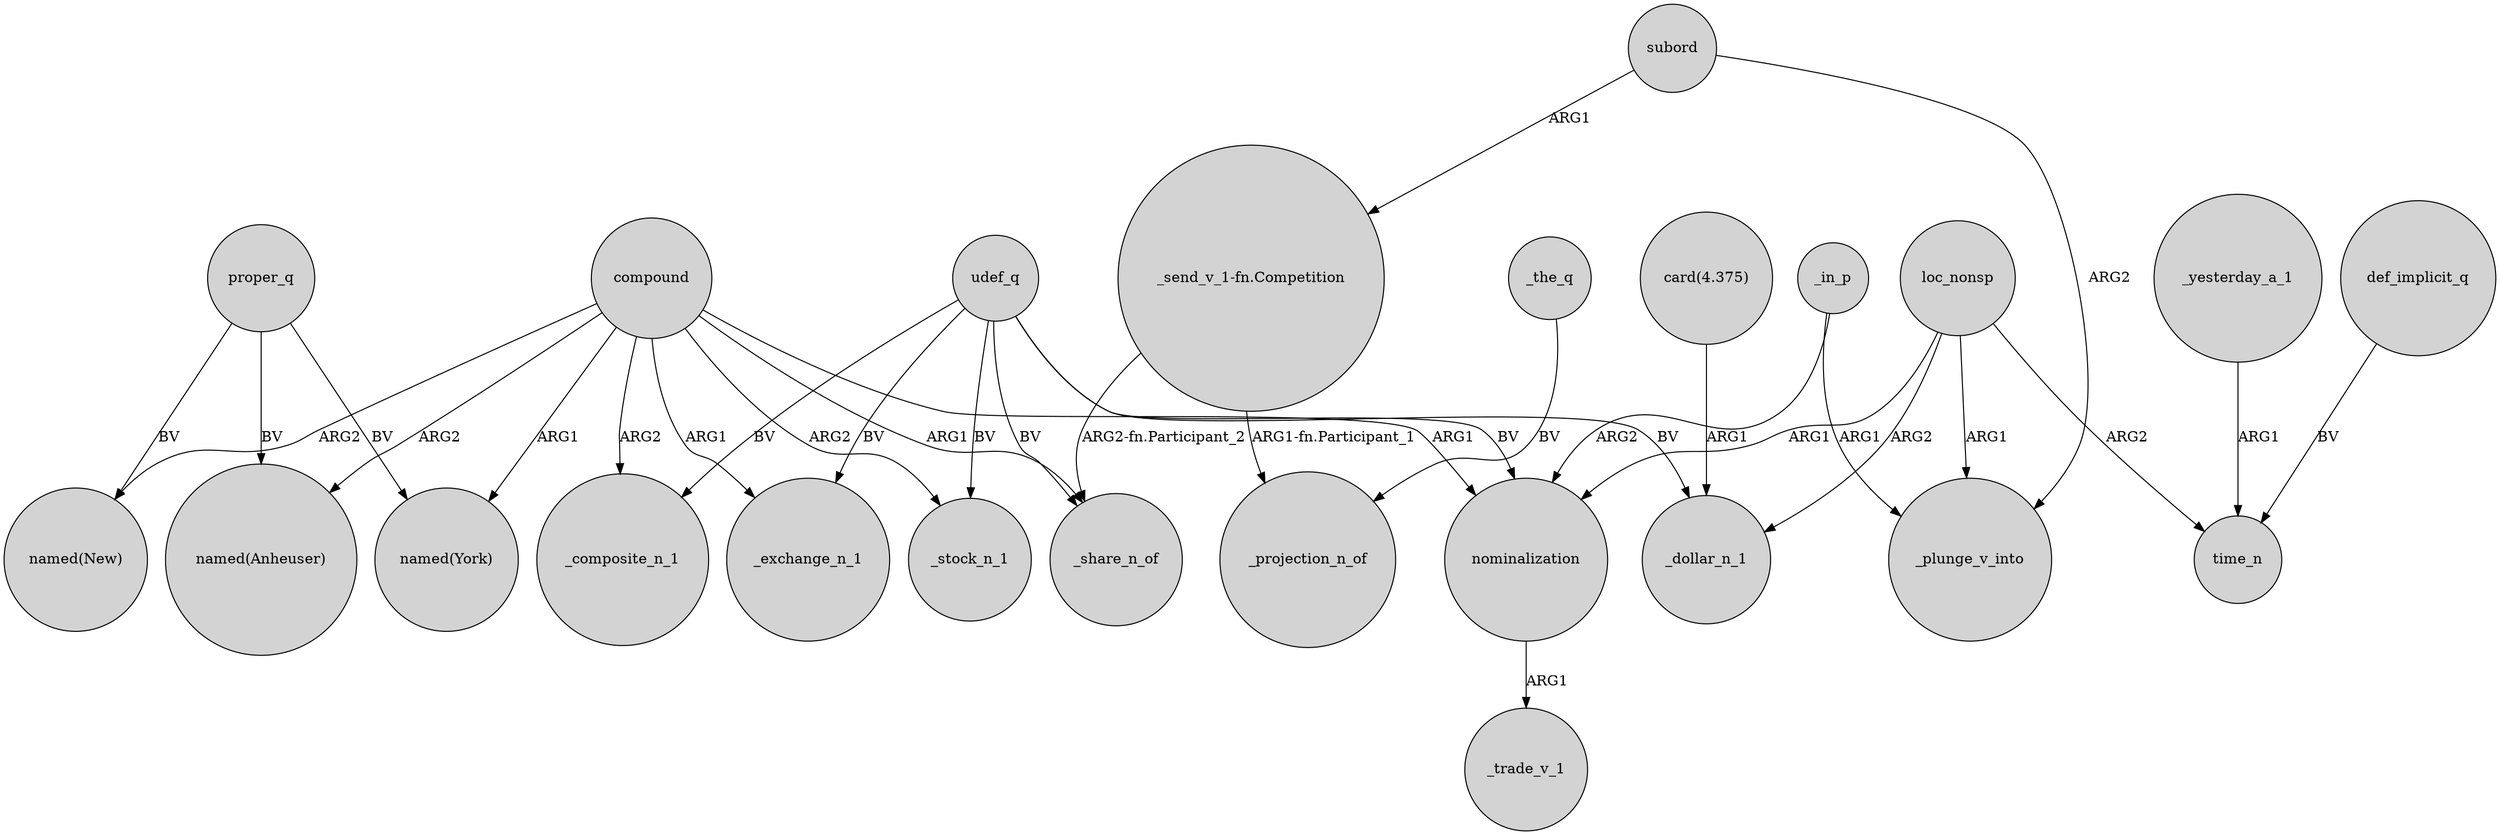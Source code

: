 digraph {
	node [shape=circle style=filled]
	"_send_v_1-fn.Competition" -> _share_n_of [label="ARG2-fn.Participant_2"]
	subord -> "_send_v_1-fn.Competition" [label=ARG1]
	_the_q -> _projection_n_of [label=BV]
	"card(4.375)" -> _dollar_n_1 [label=ARG1]
	loc_nonsp -> _dollar_n_1 [label=ARG2]
	compound -> "named(New)" [label=ARG2]
	compound -> _share_n_of [label=ARG1]
	subord -> _plunge_v_into [label=ARG2]
	proper_q -> "named(New)" [label=BV]
	udef_q -> nominalization [label=BV]
	udef_q -> _exchange_n_1 [label=BV]
	_yesterday_a_1 -> time_n [label=ARG1]
	loc_nonsp -> nominalization [label=ARG1]
	proper_q -> "named(Anheuser)" [label=BV]
	compound -> _exchange_n_1 [label=ARG1]
	proper_q -> "named(York)" [label=BV]
	compound -> nominalization [label=ARG1]
	compound -> "named(Anheuser)" [label=ARG2]
	udef_q -> _stock_n_1 [label=BV]
	udef_q -> _share_n_of [label=BV]
	compound -> _stock_n_1 [label=ARG2]
	udef_q -> _dollar_n_1 [label=BV]
	loc_nonsp -> _plunge_v_into [label=ARG1]
	_in_p -> _plunge_v_into [label=ARG1]
	udef_q -> _composite_n_1 [label=BV]
	"_send_v_1-fn.Competition" -> _projection_n_of [label="ARG1-fn.Participant_1"]
	loc_nonsp -> time_n [label=ARG2]
	compound -> "named(York)" [label=ARG1]
	_in_p -> nominalization [label=ARG2]
	compound -> _composite_n_1 [label=ARG2]
	def_implicit_q -> time_n [label=BV]
	nominalization -> _trade_v_1 [label=ARG1]
}
